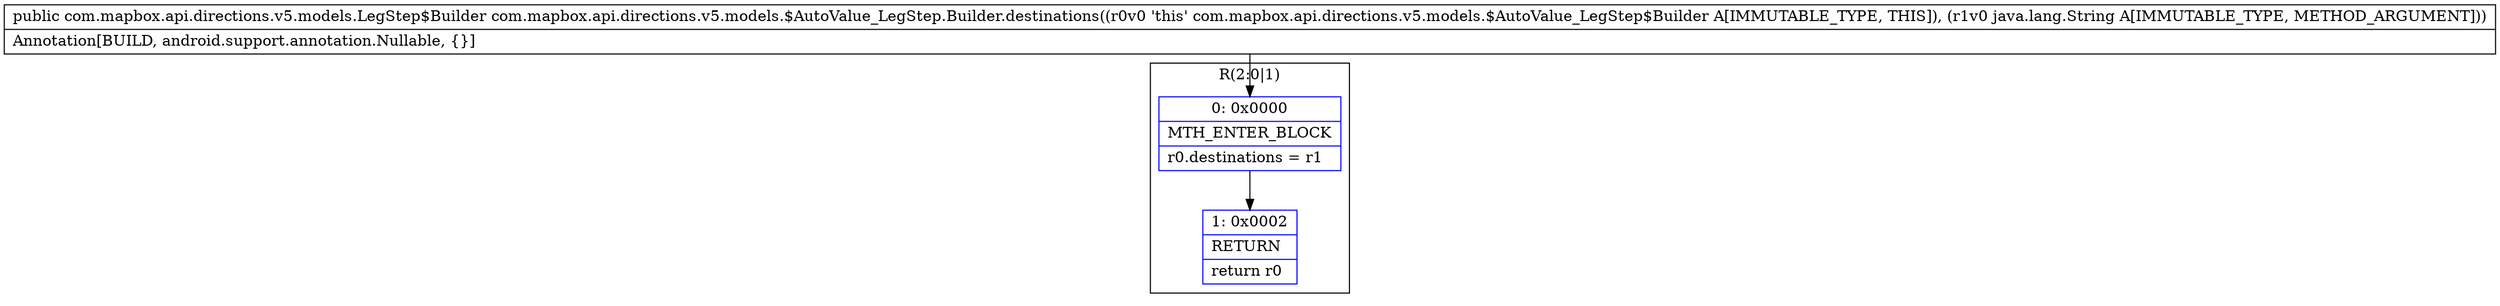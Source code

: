 digraph "CFG forcom.mapbox.api.directions.v5.models.$AutoValue_LegStep.Builder.destinations(Ljava\/lang\/String;)Lcom\/mapbox\/api\/directions\/v5\/models\/LegStep$Builder;" {
subgraph cluster_Region_1205562854 {
label = "R(2:0|1)";
node [shape=record,color=blue];
Node_0 [shape=record,label="{0\:\ 0x0000|MTH_ENTER_BLOCK\l|r0.destinations = r1\l}"];
Node_1 [shape=record,label="{1\:\ 0x0002|RETURN\l|return r0\l}"];
}
MethodNode[shape=record,label="{public com.mapbox.api.directions.v5.models.LegStep$Builder com.mapbox.api.directions.v5.models.$AutoValue_LegStep.Builder.destinations((r0v0 'this' com.mapbox.api.directions.v5.models.$AutoValue_LegStep$Builder A[IMMUTABLE_TYPE, THIS]), (r1v0 java.lang.String A[IMMUTABLE_TYPE, METHOD_ARGUMENT]))  | Annotation[BUILD, android.support.annotation.Nullable, \{\}]\l}"];
MethodNode -> Node_0;
Node_0 -> Node_1;
}


